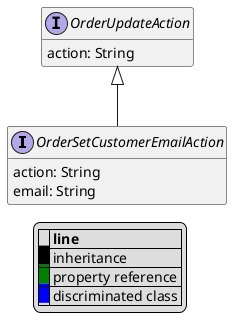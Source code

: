 @startuml

hide empty fields
hide empty methods
legend
|= |= line |
|<back:black>   </back>| inheritance |
|<back:green>   </back>| property reference |
|<back:blue>   </back>| discriminated class |
endlegend
interface OrderSetCustomerEmailAction [[OrderSetCustomerEmailAction.svg]] extends OrderUpdateAction {
    action: String
    email: String
}
interface OrderUpdateAction [[OrderUpdateAction.svg]]  {
    action: String
}





@enduml

